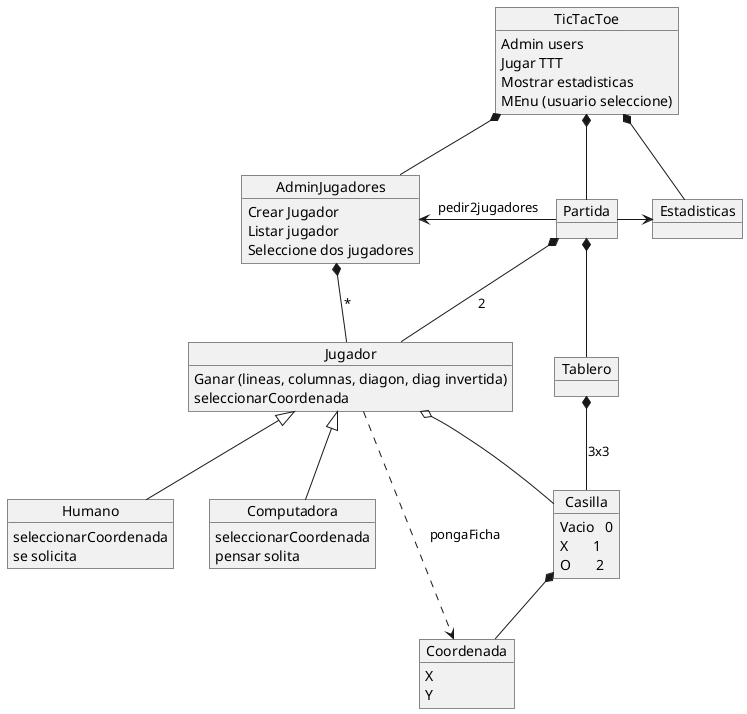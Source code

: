 @startuml dominio

object TicTacToe {
    Admin users
    Jugar TTT
    Mostrar estadisticas
    MEnu (usuario seleccione)
}

object AdminJugadores{
    Crear Jugador
    Listar jugador
    Seleccione dos jugadores 
}

object Partida{

}

object Estadisticas{

}

object Jugador{
    Ganar (lineas, columnas, diagon, diag invertida)
    seleccionarCoordenada
}

object Humano{
    seleccionarCoordenada 
    se solicita
}

object Computadora{
    seleccionarCoordenada
    pensar solita
}

object Tablero{

}

object Casilla{
    Vacio   0
    X       1
    O       2
}

object Coordenada{
    X
    Y
}

TicTacToe *-- AdminJugadores
TicTacToe *-- Partida
TicTacToe *-- Estadisticas

AdminJugadores *-- Jugador:*

Humano -up-|> Jugador
Computadora -up-|> Jugador

Partida -left-> AdminJugadores:pedir2jugadores
Partida *-- Jugador:2

Partida *-- Tablero

Tablero *-- Casilla:3x3

Casilla *-- Coordenada

Jugador ..> Coordenada: pongaFicha

Jugador o-- Casilla

Partida -right-> Estadisticas



@enduml